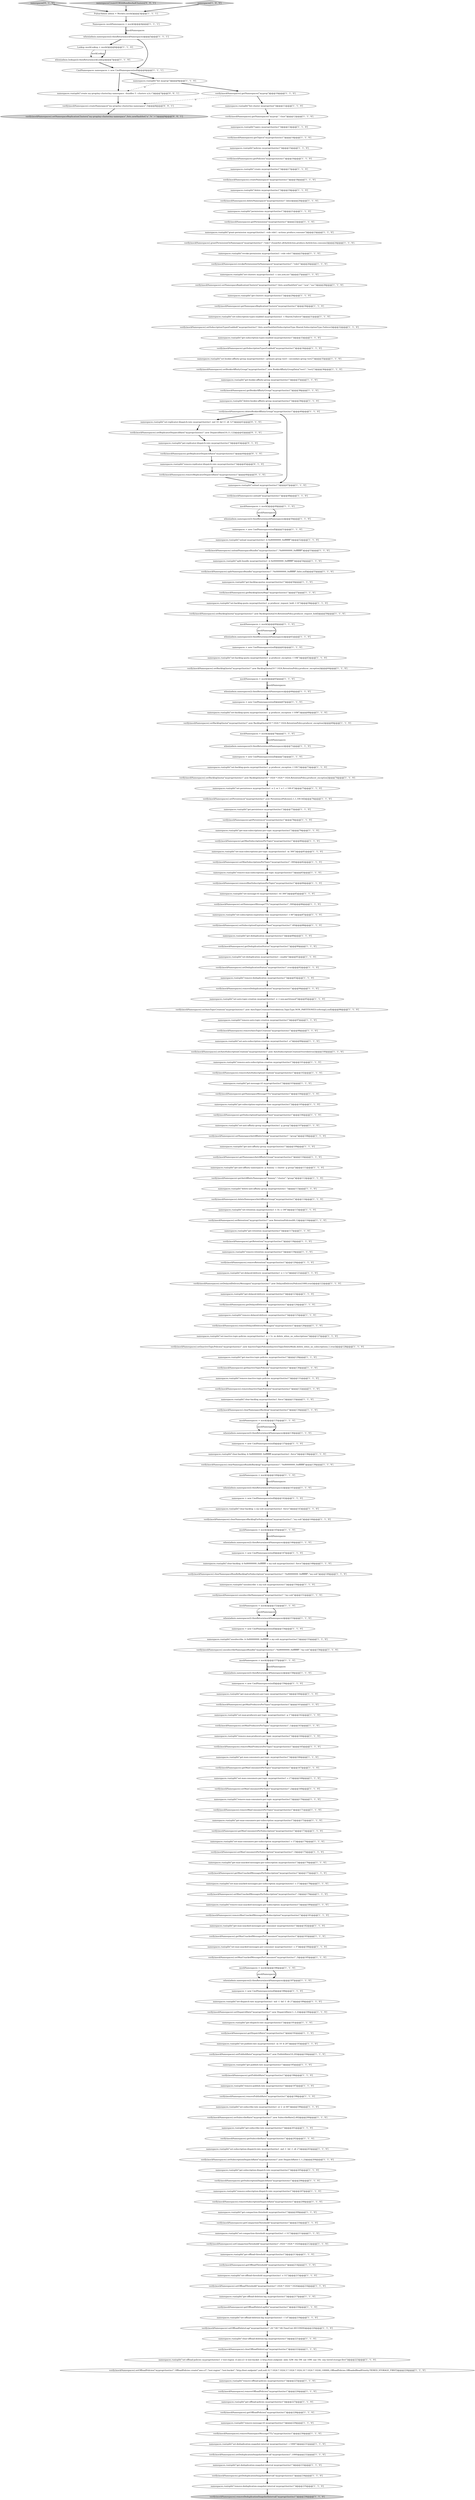 digraph {
71 [style = filled, label = "namespaces.run(split(\"remove-auto-subscription-creation myprop/clust/ns1\"))@@@101@@@['1', '1', '0']", fillcolor = white, shape = ellipse image = "AAA0AAABBB1BBB"];
212 [style = filled, label = "verify(mockNamespaces).getNamespaces(\"myprop\",\"clust\")@@@12@@@['1', '1', '0']", fillcolor = white, shape = ellipse image = "AAA0AAABBB1BBB"];
208 [style = filled, label = "verify(mockNamespaces).setDispatchRate(\"myprop/clust/ns1\",new DispatchRate(-1,-1,2))@@@190@@@['1', '1', '0']", fillcolor = white, shape = ellipse image = "AAA0AAABBB1BBB"];
223 [style = filled, label = "mockNamespaces = mock()@@@70@@@['1', '1', '0']", fillcolor = white, shape = ellipse image = "AAA0AAABBB1BBB"];
167 [style = filled, label = "verify(mockNamespaces).setOffloadThreshold(\"myprop/clust/ns1\",1024 * 1024 * 1024)@@@216@@@['1', '1', '0']", fillcolor = white, shape = ellipse image = "AAA0AAABBB1BBB"];
68 [style = filled, label = "namespaces.run(split(\"set-message-ttl myprop/clust/ns1 -ttl 300\"))@@@85@@@['1', '1', '0']", fillcolor = white, shape = ellipse image = "AAA0AAABBB1BBB"];
87 [style = filled, label = "namespaces.run(split(\"remove-inactive-topic-policies myprop/clust/ns1\"))@@@131@@@['1', '1', '0']", fillcolor = white, shape = ellipse image = "AAA0AAABBB1BBB"];
207 [style = filled, label = "verify(mockNamespaces).setSubscriptionTypesEnabled(\"myprop/clust/ns1\",Sets.newHashSet(SubscriptionType.Shared,SubscriptionType.Failover))@@@32@@@['1', '1', '0']", fillcolor = white, shape = ellipse image = "AAA0AAABBB1BBB"];
158 [style = filled, label = "verify(mockNamespaces).getDelayedDelivery(\"myprop/clust/ns1\")@@@124@@@['1', '1', '0']", fillcolor = white, shape = ellipse image = "AAA0AAABBB1BBB"];
47 [style = filled, label = "verify(mockNamespaces).getCompactionThreshold(\"myprop/clust/ns1\")@@@210@@@['1', '1', '0']", fillcolor = white, shape = ellipse image = "AAA0AAABBB1BBB"];
142 [style = filled, label = "when(admin.lookups()).thenReturn(mockLookup)@@@7@@@['1', '1', '0']", fillcolor = white, shape = ellipse image = "AAA0AAABBB1BBB"];
156 [style = filled, label = "verify(mockNamespaces).getPublishRate(\"myprop/clust/ns1\")@@@196@@@['1', '1', '0']", fillcolor = white, shape = ellipse image = "AAA0AAABBB1BBB"];
209 [style = filled, label = "mockNamespaces = mock()@@@152@@@['1', '1', '0']", fillcolor = white, shape = ellipse image = "AAA0AAABBB1BBB"];
238 [style = filled, label = "namespaces.run(split(\"create my-prop/my-cluster/my-namespace --bundles 5 --clusters a,b,c\"))@@@7@@@['0', '0', '1']", fillcolor = white, shape = ellipse image = "AAA0AAABBB3BBB"];
61 [style = filled, label = "namespaces.run(split(\"clear-backlog myprop/clust/ns1 -force\"))@@@133@@@['1', '1', '0']", fillcolor = white, shape = ellipse image = "AAA0AAABBB1BBB"];
70 [style = filled, label = "verify(mockNamespaces).removeAutoTopicCreation(\"myprop/clust/ns1\")@@@98@@@['1', '1', '0']", fillcolor = white, shape = ellipse image = "AAA0AAABBB1BBB"];
21 [style = filled, label = "verify(mockNamespaces).revokePermissionsOnNamespace(\"myprop/clust/ns1\",\"role1\")@@@26@@@['1', '1', '0']", fillcolor = white, shape = ellipse image = "AAA0AAABBB1BBB"];
83 [style = filled, label = "verify(mockNamespaces).getMaxConsumersPerSubscription(\"myprop/clust/ns1\")@@@173@@@['1', '1', '0']", fillcolor = white, shape = ellipse image = "AAA0AAABBB1BBB"];
192 [style = filled, label = "verify(mockNamespaces).getDeduplicationStatus(\"myprop/clust/ns1\")@@@90@@@['1', '1', '0']", fillcolor = white, shape = ellipse image = "AAA0AAABBB1BBB"];
36 [style = filled, label = "namespaces.run(split(\"remove-publish-rate myprop/clust/ns1\"))@@@197@@@['1', '1', '0']", fillcolor = white, shape = ellipse image = "AAA0AAABBB1BBB"];
19 [style = filled, label = "namespaces.run(split(\"set-subscription-dispatch-rate myprop/clust/ns1 -md -1 -bd -1 -dt 2\"))@@@203@@@['1', '1', '0']", fillcolor = white, shape = ellipse image = "AAA0AAABBB1BBB"];
58 [style = filled, label = "namespaces.run(split(\"set-clusters myprop/clust/ns1 -c use,usw,usc\"))@@@27@@@['1', '1', '0']", fillcolor = white, shape = ellipse image = "AAA0AAABBB1BBB"];
73 [style = filled, label = "verify(mockNamespaces).getOffloadThreshold(\"myprop/clust/ns1\")@@@214@@@['1', '1', '0']", fillcolor = white, shape = ellipse image = "AAA0AAABBB1BBB"];
190 [style = filled, label = "when(admin.namespaces()).thenReturn(mockNamespaces)@@@153@@@['1', '1', '0']", fillcolor = white, shape = ellipse image = "AAA0AAABBB1BBB"];
79 [style = filled, label = "verify(mockNamespaces).unsubscribeNamespaceBundle(\"myprop/clust/ns1\",\"0x80000000_0xffffffff\",\"my-sub\")@@@156@@@['1', '1', '0']", fillcolor = white, shape = ellipse image = "AAA0AAABBB1BBB"];
194 [style = filled, label = "namespaces.run(split(\"delete-anti-affinity-group myprop/clust/ns1 \"))@@@113@@@['1', '1', '0']", fillcolor = white, shape = ellipse image = "AAA0AAABBB1BBB"];
27 [style = filled, label = "verify(mockNamespaces).getSubscriptionDispatchRate(\"myprop/clust/ns1\")@@@206@@@['1', '1', '0']", fillcolor = white, shape = ellipse image = "AAA0AAABBB1BBB"];
166 [style = filled, label = "mockNamespaces = mock()@@@135@@@['1', '1', '0']", fillcolor = white, shape = ellipse image = "AAA0AAABBB1BBB"];
46 [style = filled, label = "verify(mockNamespaces).setBacklogQuota(\"myprop/clust/ns1\",new BacklogQuota(10 * 1024 * 1024,RetentionPolicy.producer_exception))@@@69@@@['1', '1', '0']", fillcolor = white, shape = ellipse image = "AAA0AAABBB1BBB"];
122 [style = filled, label = "namespaces.run(split(\"get-clusters myprop/clust/ns1\"))@@@29@@@['1', '1', '0']", fillcolor = white, shape = ellipse image = "AAA0AAABBB1BBB"];
26 [style = filled, label = "verify(mockNamespaces).getTopics(\"myprop/clust/ns1\")@@@14@@@['1', '1', '0']", fillcolor = white, shape = ellipse image = "AAA0AAABBB1BBB"];
206 [style = filled, label = "namespaces.run(split(\"set-max-unacked-messages-per-consumer myprop/clust/ns1 -c 3\"))@@@184@@@['1', '1', '0']", fillcolor = white, shape = ellipse image = "AAA0AAABBB1BBB"];
93 [style = filled, label = "namespaces.run(split(\"remove-subscription-dispatch-rate myprop/clust/ns1\"))@@@207@@@['1', '1', '0']", fillcolor = white, shape = ellipse image = "AAA0AAABBB1BBB"];
33 [style = filled, label = "namespaces.run(split(\"revoke-permission myprop/clust/ns1 --role role1\"))@@@25@@@['1', '1', '0']", fillcolor = white, shape = ellipse image = "AAA0AAABBB1BBB"];
25 [style = filled, label = "verify(mockNamespaces).getBookieAffinityGroup(\"myprop/clust/ns1\")@@@38@@@['1', '1', '0']", fillcolor = white, shape = ellipse image = "AAA0AAABBB1BBB"];
188 [style = filled, label = "verify(mockNamespaces).setDeduplicationStatus(\"myprop/clust/ns1\",true)@@@92@@@['1', '1', '0']", fillcolor = white, shape = ellipse image = "AAA0AAABBB1BBB"];
138 [style = filled, label = "verify(mockNamespaces).removeRetention(\"myprop/clust/ns1\")@@@120@@@['1', '1', '0']", fillcolor = white, shape = ellipse image = "AAA0AAABBB1BBB"];
236 [style = filled, label = "verify(mockNamespaces).createNamespace(\"my-prop/my-cluster/my-namespace\",5)@@@8@@@['0', '0', '1']", fillcolor = white, shape = ellipse image = "AAA0AAABBB3BBB"];
57 [style = filled, label = "namespaces.run(split(\"set-subscription-types-enabled myprop/clust/ns1 -t Shared,Failover\"))@@@31@@@['1', '1', '0']", fillcolor = white, shape = ellipse image = "AAA0AAABBB1BBB"];
69 [style = filled, label = "verify(mockNamespaces).setInactiveTopicPolicies(\"myprop/clust/ns1\",new InactiveTopicPolicies(InactiveTopicDeleteMode.delete_when_no_subscriptions,1,true))@@@128@@@['1', '1', '0']", fillcolor = white, shape = ellipse image = "AAA0AAABBB1BBB"];
211 [style = filled, label = "verify(mockNamespaces).removePublishRate(\"myprop/clust/ns1\")@@@198@@@['1', '1', '0']", fillcolor = white, shape = ellipse image = "AAA0AAABBB1BBB"];
50 [style = filled, label = "namespaces = new CmdNamespaces(null)@@@62@@@['1', '1', '0']", fillcolor = white, shape = ellipse image = "AAA0AAABBB1BBB"];
10 [style = filled, label = "namespaces.run(split(\"set-backlog-quota myprop/clust/ns1 -p producer_exception -l 10G\"))@@@73@@@['1', '1', '0']", fillcolor = white, shape = ellipse image = "AAA0AAABBB1BBB"];
39 [style = filled, label = "verify(mockNamespaces).setBookieAffinityGroup(\"myprop/clust/ns1\",new BookieAffinityGroupData(\"test1\",\"test2\"))@@@36@@@['1', '1', '0']", fillcolor = white, shape = ellipse image = "AAA0AAABBB1BBB"];
128 [style = filled, label = "verify(mockNamespaces).setDelayedDeliveryMessages(\"myprop/clust/ns1\",new DelayedDeliveryPolicies(1000,true))@@@122@@@['1', '1', '0']", fillcolor = white, shape = ellipse image = "AAA0AAABBB1BBB"];
1 [style = filled, label = "verify(mockNamespaces).removeInactiveTopicPolicies(\"myprop/clust/ns1\")@@@132@@@['1', '1', '0']", fillcolor = white, shape = ellipse image = "AAA0AAABBB1BBB"];
118 [style = filled, label = "namespaces.run(split(\"create myprop/clust/ns1\"))@@@17@@@['1', '1', '0']", fillcolor = white, shape = ellipse image = "AAA0AAABBB1BBB"];
227 [style = filled, label = "verify(mockNamespaces).setPersistence(\"myprop/clust/ns1\",new PersistencePolicies(2,1,1,100.0d))@@@76@@@['1', '1', '0']", fillcolor = white, shape = ellipse image = "AAA0AAABBB1BBB"];
0 [style = filled, label = "namespaces.run(split(\"get-inactive-topic-policies myprop/clust/ns1\"))@@@129@@@['1', '1', '0']", fillcolor = white, shape = ellipse image = "AAA0AAABBB1BBB"];
76 [style = filled, label = "namespaces.run(split(\"get-bookie-affinity-group myprop/clust/ns1\"))@@@37@@@['1', '1', '0']", fillcolor = white, shape = ellipse image = "AAA0AAABBB1BBB"];
90 [style = filled, label = "mockNamespaces = mock()@@@60@@@['1', '1', '0']", fillcolor = white, shape = ellipse image = "AAA0AAABBB1BBB"];
51 [style = filled, label = "namespaces.run(split(\"set-subscription-expiration-time myprop/clust/ns1 -t 60\"))@@@87@@@['1', '1', '0']", fillcolor = white, shape = ellipse image = "AAA0AAABBB1BBB"];
137 [style = filled, label = "namespaces.run(split(\"delete myprop/clust/ns1\"))@@@19@@@['1', '1', '0']", fillcolor = white, shape = ellipse image = "AAA0AAABBB1BBB"];
2 [style = filled, label = "namespaces.run(split(\"topics myprop/clust/ns1\"))@@@13@@@['1', '1', '0']", fillcolor = white, shape = ellipse image = "AAA0AAABBB1BBB"];
213 [style = filled, label = "namespaces.run(split(\"set-max-consumers-per-topic myprop/clust/ns1 -c 2\"))@@@168@@@['1', '1', '0']", fillcolor = white, shape = ellipse image = "AAA0AAABBB1BBB"];
67 [style = filled, label = "namespaces = new CmdNamespaces(null)@@@154@@@['1', '1', '0']", fillcolor = white, shape = ellipse image = "AAA0AAABBB1BBB"];
55 [style = filled, label = "namespaces.run(split(\"set-persistence myprop/clust/ns1 -e 2 -w 1 -a 1 -r 100.0\"))@@@75@@@['1', '1', '0']", fillcolor = white, shape = ellipse image = "AAA0AAABBB1BBB"];
233 [style = filled, label = "namespaces['0', '1', '0']", fillcolor = lightgray, shape = diamond image = "AAA0AAABBB2BBB"];
54 [style = filled, label = "verify(mockNamespaces).setNamespaceAntiAffinityGroup(\"myprop/clust/ns1\",\"group\")@@@108@@@['1', '1', '0']", fillcolor = white, shape = ellipse image = "AAA0AAABBB1BBB"];
91 [style = filled, label = "namespaces.run(split(\"unload myprop/clust/ns1 -b 0x80000000_0xffffffff\"))@@@52@@@['1', '1', '0']", fillcolor = white, shape = ellipse image = "AAA0AAABBB1BBB"];
225 [style = filled, label = "namespaces.run(split(\"set-max-unacked-messages-per-subscription myprop/clust/ns1 -c 3\"))@@@178@@@['1', '1', '0']", fillcolor = white, shape = ellipse image = "AAA0AAABBB1BBB"];
64 [style = filled, label = "namespaces.run(split(\"remove-deduplication-snapshot-interval myprop/clust/ns1\"))@@@235@@@['1', '1', '0']", fillcolor = white, shape = ellipse image = "AAA0AAABBB1BBB"];
144 [style = filled, label = "verify(mockNamespaces).getAntiAffinityNamespaces(\"dummy\",\"cluster\",\"group\")@@@112@@@['1', '1', '0']", fillcolor = white, shape = ellipse image = "AAA0AAABBB1BBB"];
44 [style = filled, label = "verify(mockNamespaces).deleteBookieAffinityGroup(\"myprop/clust/ns1\")@@@40@@@['1', '1', '0']", fillcolor = white, shape = ellipse image = "AAA0AAABBB1BBB"];
163 [style = filled, label = "verify(mockNamespaces).removeMaxUnackedMessagesPerSubscription(\"myprop/clust/ns1\")@@@181@@@['1', '1', '0']", fillcolor = white, shape = ellipse image = "AAA0AAABBB1BBB"];
185 [style = filled, label = "namespaces.run(split(\"clear-backlog -b 0x80000000_0xffffffff myprop/clust/ns1 -force\"))@@@138@@@['1', '1', '0']", fillcolor = white, shape = ellipse image = "AAA0AAABBB1BBB"];
75 [style = filled, label = "namespaces = new CmdNamespaces(null)@@@67@@@['1', '1', '0']", fillcolor = white, shape = ellipse image = "AAA0AAABBB1BBB"];
40 [style = filled, label = "namespaces.run(split(\"get-retention myprop/clust/ns1\"))@@@117@@@['1', '1', '0']", fillcolor = white, shape = ellipse image = "AAA0AAABBB1BBB"];
65 [style = filled, label = "when(admin.namespaces()).thenReturn(mockNamespaces)@@@136@@@['1', '1', '0']", fillcolor = white, shape = ellipse image = "AAA0AAABBB1BBB"];
239 [style = filled, label = "verify(mockNamespaces).setNamespaceReplicationClusters(\"my-prop/my-cluster/my-namespace\",Sets.newHashSet(\"a\",\"b\",\"c\"))@@@9@@@['0', '0', '1']", fillcolor = lightgray, shape = ellipse image = "AAA0AAABBB3BBB"];
140 [style = filled, label = "verify(mockNamespaces).setSubscriptionDispatchRate(\"myprop/clust/ns1\",new DispatchRate(-1,-1,2))@@@204@@@['1', '1', '0']", fillcolor = white, shape = ellipse image = "AAA0AAABBB1BBB"];
98 [style = filled, label = "mockNamespaces = mock()@@@157@@@['1', '1', '0']", fillcolor = white, shape = ellipse image = "AAA0AAABBB1BBB"];
63 [style = filled, label = "verify(mockNamespaces).setBacklogQuota(\"myprop/clust/ns1\",new BacklogQuota(10 * 1024,RetentionPolicy.producer_exception))@@@64@@@['1', '1', '0']", fillcolor = white, shape = ellipse image = "AAA0AAABBB1BBB"];
217 [style = filled, label = "namespaces = new CmdNamespaces(null)@@@159@@@['1', '1', '0']", fillcolor = white, shape = ellipse image = "AAA0AAABBB1BBB"];
231 [style = filled, label = "namespaces.run(split(\"remove-replicator-dispatch-rate myprop/clust/ns1\"))@@@45@@@['0', '1', '0']", fillcolor = white, shape = ellipse image = "AAA1AAABBB2BBB"];
149 [style = filled, label = "verify(mockNamespaces).setSubscribeRate(\"myprop/clust/ns1\",new SubscribeRate(2,60))@@@200@@@['1', '1', '0']", fillcolor = white, shape = ellipse image = "AAA0AAABBB1BBB"];
78 [style = filled, label = "verify(mockNamespaces).getOffloadDeleteLagMs(\"myprop/clust/ns1\")@@@218@@@['1', '1', '0']", fillcolor = white, shape = ellipse image = "AAA0AAABBB1BBB"];
106 [style = filled, label = "namespaces.run(split(\"set-deduplication-snapshot-interval myprop/clust/ns1 -i 1000\"))@@@231@@@['1', '1', '0']", fillcolor = white, shape = ellipse image = "AAA0AAABBB1BBB"];
143 [style = filled, label = "verify(mockNamespaces).getPermissions(\"myprop/clust/ns1\")@@@22@@@['1', '1', '0']", fillcolor = white, shape = ellipse image = "AAA0AAABBB1BBB"];
148 [style = filled, label = "verify(mockNamespaces).removeMaxProducersPerTopic(\"myprop/clust/ns1\")@@@165@@@['1', '1', '0']", fillcolor = white, shape = ellipse image = "AAA0AAABBB1BBB"];
9 [style = filled, label = "verify(mockNamespaces).clearNamespaceBundleBacklogForSubscription(\"myprop/clust/ns1\",\"0x80000000_0xffffffff\",\"my-sub\")@@@149@@@['1', '1', '0']", fillcolor = white, shape = ellipse image = "AAA0AAABBB1BBB"];
31 [style = filled, label = "namespaces.run(split(\"set-max-consumers-per-subscription myprop/clust/ns1 -c 3\"))@@@174@@@['1', '1', '0']", fillcolor = white, shape = ellipse image = "AAA0AAABBB1BBB"];
237 [style = filled, label = "namespacesCreateV1WithBundlesAndClusters['0', '0', '1']", fillcolor = lightgray, shape = diamond image = "AAA0AAABBB3BBB"];
14 [style = filled, label = "verify(mockNamespaces).getNamespaces(\"myprop\")@@@10@@@['1', '1', '0']", fillcolor = white, shape = ellipse image = "AAA0AAABBB1BBB"];
34 [style = filled, label = "verify(mockNamespaces).setBacklogQuota(\"myprop/clust/ns1\",new BacklogQuota(10l * 1024 * 1024 * 1024,RetentionPolicy.producer_exception))@@@74@@@['1', '1', '0']", fillcolor = white, shape = ellipse image = "AAA0AAABBB1BBB"];
173 [style = filled, label = "verify(mockNamespaces).deleteNamespace(\"myprop/clust/ns1\",false)@@@20@@@['1', '1', '0']", fillcolor = white, shape = ellipse image = "AAA0AAABBB1BBB"];
229 [style = filled, label = "namespaces.run(split(\"set-replicator-dispatch-rate myprop/clust/ns1 -md 10 -bd 11 -dt 12\"))@@@41@@@['0', '1', '0']", fillcolor = white, shape = ellipse image = "AAA1AAABBB2BBB"];
84 [style = filled, label = "namespaces = new CmdNamespaces(null)@@@147@@@['1', '1', '0']", fillcolor = white, shape = ellipse image = "AAA0AAABBB1BBB"];
127 [style = filled, label = "mockNamespaces = mock()@@@65@@@['1', '1', '0']", fillcolor = white, shape = ellipse image = "AAA0AAABBB1BBB"];
151 [style = filled, label = "namespaces = new CmdNamespaces(null)@@@142@@@['1', '1', '0']", fillcolor = white, shape = ellipse image = "AAA0AAABBB1BBB"];
130 [style = filled, label = "verify(mockNamespaces).setDeduplicationSnapshotInterval(\"myprop/clust/ns1\",1000)@@@232@@@['1', '1', '0']", fillcolor = white, shape = ellipse image = "AAA0AAABBB1BBB"];
132 [style = filled, label = "verify(mockNamespaces).removeMaxSubscriptionsPerTopic(\"myprop/clust/ns1\")@@@84@@@['1', '1', '0']", fillcolor = white, shape = ellipse image = "AAA0AAABBB1BBB"];
101 [style = filled, label = "Namespaces mockNamespaces = mock()@@@4@@@['1', '1', '1']", fillcolor = white, shape = ellipse image = "AAA0AAABBB1BBB"];
103 [style = filled, label = "namespaces.run(split(\"get-subscription-dispatch-rate myprop/clust/ns1\"))@@@205@@@['1', '1', '0']", fillcolor = white, shape = ellipse image = "AAA0AAABBB1BBB"];
152 [style = filled, label = "namespaces.run(split(\"remove-message-ttl myprop/clust/ns1\"))@@@229@@@['1', '1', '0']", fillcolor = white, shape = ellipse image = "AAA0AAABBB1BBB"];
116 [style = filled, label = "namespaces.run(split(\"set-retention myprop/clust/ns1 -t 1h -s 1M\"))@@@115@@@['1', '1', '0']", fillcolor = white, shape = ellipse image = "AAA0AAABBB1BBB"];
145 [style = filled, label = "namespaces.run(split(\"set-bookie-affinity-group myprop/clust/ns1 --primary-group test1 --secondary-group test2\"))@@@35@@@['1', '1', '0']", fillcolor = white, shape = ellipse image = "AAA0AAABBB1BBB"];
141 [style = filled, label = "verify(mockNamespaces).setMaxUnackedMessagesPerConsumer(\"myprop/clust/ns1\",3)@@@185@@@['1', '1', '0']", fillcolor = white, shape = ellipse image = "AAA0AAABBB1BBB"];
203 [style = filled, label = "when(admin.namespaces()).thenReturn(mockNamespaces)@@@66@@@['1', '1', '0']", fillcolor = white, shape = ellipse image = "AAA0AAABBB1BBB"];
3 [style = filled, label = "namespaces.run(split(\"get-anti-affinity-group myprop/clust/ns1\"))@@@109@@@['1', '1', '0']", fillcolor = white, shape = ellipse image = "AAA0AAABBB1BBB"];
53 [style = filled, label = "namespaces.run(split(\"get-max-consumers-per-topic myprop/clust/ns1\"))@@@166@@@['1', '1', '0']", fillcolor = white, shape = ellipse image = "AAA0AAABBB1BBB"];
96 [style = filled, label = "verify(mockNamespaces).setOffloadDeleteLag(\"myprop/clust/ns1\",24 * 60 * 60,TimeUnit.SECONDS)@@@220@@@['1', '1', '0']", fillcolor = white, shape = ellipse image = "AAA0AAABBB1BBB"];
234 [style = filled, label = "verify(mockNamespaces).setReplicatorDispatchRate(\"myprop/clust/ns1\",new DispatchRate(10,11,12))@@@42@@@['0', '1', '0']", fillcolor = white, shape = ellipse image = "AAA1AAABBB2BBB"];
38 [style = filled, label = "verify(mockNamespaces).getMaxUnackedMessagesPerConsumer(\"myprop/clust/ns1\")@@@183@@@['1', '1', '0']", fillcolor = white, shape = ellipse image = "AAA0AAABBB1BBB"];
24 [style = filled, label = "namespaces.run(split(\"get-compaction-threshold myprop/clust/ns1\"))@@@209@@@['1', '1', '0']", fillcolor = white, shape = ellipse image = "AAA0AAABBB1BBB"];
11 [style = filled, label = "verify(mockNamespaces).setMaxConsumersPerSubscription(\"myprop/clust/ns1\",3)@@@175@@@['1', '1', '0']", fillcolor = white, shape = ellipse image = "AAA0AAABBB1BBB"];
232 [style = filled, label = "namespaces.run(split(\"get-replicator-dispatch-rate myprop/clust/ns1\"))@@@43@@@['0', '1', '0']", fillcolor = white, shape = ellipse image = "AAA1AAABBB2BBB"];
177 [style = filled, label = "verify(mockNamespaces).getNamespaceReplicationClusters(\"myprop/clust/ns1\")@@@30@@@['1', '1', '0']", fillcolor = white, shape = ellipse image = "AAA0AAABBB1BBB"];
89 [style = filled, label = "namespaces = new CmdNamespaces(null)@@@51@@@['1', '1', '0']", fillcolor = white, shape = ellipse image = "AAA0AAABBB1BBB"];
147 [style = filled, label = "verify(mockNamespaces).getBacklogQuotaMap(\"myprop/clust/ns1\")@@@57@@@['1', '1', '0']", fillcolor = white, shape = ellipse image = "AAA0AAABBB1BBB"];
100 [style = filled, label = "mockNamespaces = mock()@@@186@@@['1', '1', '0']", fillcolor = white, shape = ellipse image = "AAA0AAABBB1BBB"];
32 [style = filled, label = "namespaces.run(split(\"set-auto-subscription-creation myprop/clust/ns1 -e\"))@@@99@@@['1', '1', '0']", fillcolor = white, shape = ellipse image = "AAA0AAABBB1BBB"];
171 [style = filled, label = "PulsarAdmin admin = Mockito.mock()@@@3@@@['1', '1', '1']", fillcolor = white, shape = ellipse image = "AAA0AAABBB1BBB"];
95 [style = filled, label = "namespaces.run(split(\"grant-permission myprop/clust/ns1 --role role1 --actions produce,consume\"))@@@23@@@['1', '1', '0']", fillcolor = white, shape = ellipse image = "AAA0AAABBB1BBB"];
180 [style = filled, label = "verify(mockNamespaces).getRetention(\"myprop/clust/ns1\")@@@118@@@['1', '1', '0']", fillcolor = white, shape = ellipse image = "AAA0AAABBB1BBB"];
37 [style = filled, label = "namespaces.run(split(\"get-offload-threshold myprop/clust/ns1\"))@@@213@@@['1', '1', '0']", fillcolor = white, shape = ellipse image = "AAA0AAABBB1BBB"];
5 [style = filled, label = "verify(mockNamespaces).setNamespaceReplicationClusters(\"myprop/clust/ns1\",Sets.newHashSet(\"use\",\"usw\",\"usc\"))@@@28@@@['1', '1', '0']", fillcolor = white, shape = ellipse image = "AAA0AAABBB1BBB"];
86 [style = filled, label = "verify(mockNamespaces).getSubscriptionTypesEnabled(\"myprop/clust/ns1\")@@@34@@@['1', '1', '0']", fillcolor = white, shape = ellipse image = "AAA0AAABBB1BBB"];
43 [style = filled, label = "verify(mockNamespaces).setRetention(\"myprop/clust/ns1\",new RetentionPolicies(60,1))@@@116@@@['1', '1', '0']", fillcolor = white, shape = ellipse image = "AAA0AAABBB1BBB"];
214 [style = filled, label = "namespaces.run(split(\"set-offload-deletion-lag myprop/clust/ns1 -l 1d\"))@@@219@@@['1', '1', '0']", fillcolor = white, shape = ellipse image = "AAA0AAABBB1BBB"];
133 [style = filled, label = "namespaces.run(split(\"policies myprop/clust/ns1\"))@@@15@@@['1', '1', '0']", fillcolor = white, shape = ellipse image = "AAA0AAABBB1BBB"];
146 [style = filled, label = "verify(mockNamespaces).getPersistence(\"myprop/clust/ns1\")@@@78@@@['1', '1', '0']", fillcolor = white, shape = ellipse image = "AAA0AAABBB1BBB"];
184 [style = filled, label = "namespaces.run(split(\"get-publish-rate myprop/clust/ns1\"))@@@195@@@['1', '1', '0']", fillcolor = white, shape = ellipse image = "AAA0AAABBB1BBB"];
183 [style = filled, label = "verify(mockNamespaces).deleteNamespaceAntiAffinityGroup(\"myprop/clust/ns1\")@@@114@@@['1', '1', '0']", fillcolor = white, shape = ellipse image = "AAA0AAABBB1BBB"];
160 [style = filled, label = "verify(mockNamespaces).getNamespaceAntiAffinityGroup(\"myprop/clust/ns1\")@@@110@@@['1', '1', '0']", fillcolor = white, shape = ellipse image = "AAA0AAABBB1BBB"];
22 [style = filled, label = "verify(mockNamespaces).removeNamespaceMessageTTL(\"myprop/clust/ns1\")@@@230@@@['1', '1', '0']", fillcolor = white, shape = ellipse image = "AAA0AAABBB1BBB"];
124 [style = filled, label = "namespaces.run(split(\"get-anti-affinity-namespaces -p dummy -c cluster -g group\"))@@@111@@@['1', '1', '0']", fillcolor = white, shape = ellipse image = "AAA0AAABBB1BBB"];
174 [style = filled, label = "verify(mockNamespaces).unsubscribeNamespace(\"myprop/clust/ns1\",\"my-sub\")@@@151@@@['1', '1', '0']", fillcolor = white, shape = ellipse image = "AAA0AAABBB1BBB"];
18 [style = filled, label = "verify(mockNamespaces).setMaxUnackedMessagesPerSubscription(\"myprop/clust/ns1\",3)@@@179@@@['1', '1', '0']", fillcolor = white, shape = ellipse image = "AAA0AAABBB1BBB"];
175 [style = filled, label = "namespaces.run(split(\"remove-delayed-delivery myprop/clust/ns1\"))@@@125@@@['1', '1', '0']", fillcolor = white, shape = ellipse image = "AAA0AAABBB1BBB"];
221 [style = filled, label = "namespaces.run(split(\"get-subscription-types-enabled myprop/clust/ns1\"))@@@33@@@['1', '1', '0']", fillcolor = white, shape = ellipse image = "AAA0AAABBB1BBB"];
159 [style = filled, label = "verify(mockNamespaces).getMaxConsumersPerTopic(\"myprop/clust/ns1\")@@@167@@@['1', '1', '0']", fillcolor = white, shape = ellipse image = "AAA0AAABBB1BBB"];
113 [style = filled, label = "namespaces.run(split(\"get-subscription-expiration-time myprop/clust/ns1\"))@@@105@@@['1', '1', '0']", fillcolor = white, shape = ellipse image = "AAA0AAABBB1BBB"];
77 [style = filled, label = "namespaces.run(split(\"get-deduplication-snapshot-interval myprop/clust/ns1\"))@@@233@@@['1', '1', '0']", fillcolor = white, shape = ellipse image = "AAA0AAABBB1BBB"];
108 [style = filled, label = "namespaces.run(split(\"remove-auto-topic-creation myprop/clust/ns1\"))@@@97@@@['1', '1', '0']", fillcolor = white, shape = ellipse image = "AAA0AAABBB1BBB"];
210 [style = filled, label = "when(admin.namespaces()).thenReturn(mockNamespaces)@@@187@@@['1', '1', '0']", fillcolor = white, shape = ellipse image = "AAA0AAABBB1BBB"];
42 [style = filled, label = "verify(mockNamespaces).getSubscriptionExpirationTime(\"myprop/clust/ns1\")@@@106@@@['1', '1', '0']", fillcolor = white, shape = ellipse image = "AAA0AAABBB1BBB"];
7 [style = filled, label = "verify(mockNamespaces).setAutoSubscriptionCreation(\"myprop/clust/ns1\",new AutoSubscriptionCreationOverride(true))@@@100@@@['1', '1', '0']", fillcolor = white, shape = ellipse image = "AAA0AAABBB1BBB"];
30 [style = filled, label = "namespaces.run(split(\"get-max-subscriptions-per-topic myprop/clust/ns1\"))@@@79@@@['1', '1', '0']", fillcolor = white, shape = ellipse image = "AAA0AAABBB1BBB"];
8 [style = filled, label = "verify(mockNamespaces).clearOffloadDeleteLag(\"myprop/clust/ns1\")@@@222@@@['1', '1', '0']", fillcolor = white, shape = ellipse image = "AAA0AAABBB1BBB"];
186 [style = filled, label = "when(admin.namespaces()).thenReturn(mockNamespaces)@@@71@@@['1', '1', '0']", fillcolor = white, shape = ellipse image = "AAA0AAABBB1BBB"];
107 [style = filled, label = "mockNamespaces = mock()@@@49@@@['1', '1', '0']", fillcolor = white, shape = ellipse image = "AAA0AAABBB1BBB"];
119 [style = filled, label = "namespaces.run(split(\"set-backlog-quota myprop/clust/ns1 -p producer_exception -l 10M\"))@@@68@@@['1', '1', '0']", fillcolor = white, shape = ellipse image = "AAA0AAABBB1BBB"];
117 [style = filled, label = "verify(mockNamespaces).removeDeduplicationStatus(\"myprop/clust/ns1\")@@@94@@@['1', '1', '0']", fillcolor = white, shape = ellipse image = "AAA0AAABBB1BBB"];
23 [style = filled, label = "namespaces['1', '0', '0']", fillcolor = lightgray, shape = diamond image = "AAA0AAABBB1BBB"];
135 [style = filled, label = "namespaces.run(split(\"remove-max-producers-per-topic myprop/clust/ns1\"))@@@164@@@['1', '1', '0']", fillcolor = white, shape = ellipse image = "AAA0AAABBB1BBB"];
201 [style = filled, label = "verify(mockNamespaces).clearNamespaceBacklog(\"myprop/clust/ns1\")@@@134@@@['1', '1', '0']", fillcolor = white, shape = ellipse image = "AAA0AAABBB1BBB"];
92 [style = filled, label = "namespaces.run(split(\"get-deduplication myprop/clust/ns1\"))@@@89@@@['1', '1', '0']", fillcolor = white, shape = ellipse image = "AAA0AAABBB1BBB"];
102 [style = filled, label = "verify(mockNamespaces).setCompactionThreshold(\"myprop/clust/ns1\",1024 * 1024 * 1024)@@@212@@@['1', '1', '0']", fillcolor = white, shape = ellipse image = "AAA0AAABBB1BBB"];
155 [style = filled, label = "namespaces.run(split(\"set-dispatch-rate myprop/clust/ns1 -md -1 -bd -1 -dt 2\"))@@@189@@@['1', '1', '0']", fillcolor = white, shape = ellipse image = "AAA0AAABBB1BBB"];
97 [style = filled, label = "namespaces.run(split(\"unsubscribe -s my-sub myprop/clust/ns1\"))@@@150@@@['1', '1', '0']", fillcolor = white, shape = ellipse image = "AAA0AAABBB1BBB"];
72 [style = filled, label = "namespaces = new CmdNamespaces(null)@@@137@@@['1', '1', '0']", fillcolor = white, shape = ellipse image = "AAA0AAABBB1BBB"];
179 [style = filled, label = "verify(mockNamespaces).splitNamespaceBundle(\"myprop/clust/ns1\",\"0x00000000_0xffffffff\",false,null)@@@55@@@['1', '1', '0']", fillcolor = white, shape = ellipse image = "AAA0AAABBB1BBB"];
189 [style = filled, label = "namespaces.run(split(\"set-auto-topic-creation myprop/clust/ns1 -e -t non-partitioned\"))@@@95@@@['1', '1', '0']", fillcolor = white, shape = ellipse image = "AAA0AAABBB1BBB"];
193 [style = filled, label = "namespaces.run(split(\"set-inactive-topic-policies myprop/clust/ns1 -e -t 1s -m delete_when_no_subscriptions\"))@@@127@@@['1', '1', '0']", fillcolor = white, shape = ellipse image = "AAA0AAABBB1BBB"];
196 [style = filled, label = "namespaces.run(split(\"remove-max-subscriptions-per-topic myprop/clust/ns1\"))@@@83@@@['1', '1', '0']", fillcolor = white, shape = ellipse image = "AAA0AAABBB1BBB"];
154 [style = filled, label = "namespaces.run(split(\"get-dispatch-rate myprop/clust/ns1\"))@@@191@@@['1', '1', '0']", fillcolor = white, shape = ellipse image = "AAA0AAABBB1BBB"];
199 [style = filled, label = "verify(mockNamespaces).clearNamespaceBacklogForSubscription(\"myprop/clust/ns1\",\"my-sub\")@@@144@@@['1', '1', '0']", fillcolor = white, shape = ellipse image = "AAA0AAABBB1BBB"];
153 [style = filled, label = "when(admin.namespaces()).thenReturn(mockNamespaces)@@@61@@@['1', '1', '0']", fillcolor = white, shape = ellipse image = "AAA0AAABBB1BBB"];
172 [style = filled, label = "namespaces.run(split(\"split-bundle myprop/clust/ns1 -b 0x00000000_0xffffffff\"))@@@54@@@['1', '1', '0']", fillcolor = white, shape = ellipse image = "AAA0AAABBB1BBB"];
85 [style = filled, label = "namespaces.run(split(\"set-offload-policies myprop/clust/ns1 -r test-region -d aws-s3 -b test-bucket -e http://test.endpoint -mbs 32M -rbs 5M -oat 10M -oae 10s -orp tiered-storage-first\"))@@@223@@@['1', '1', '0']", fillcolor = white, shape = ellipse image = "AAA0AAABBB1BBB"];
136 [style = filled, label = "namespaces.run(split(\"clear-offload-deletion-lag myprop/clust/ns1\"))@@@221@@@['1', '1', '0']", fillcolor = white, shape = ellipse image = "AAA0AAABBB1BBB"];
216 [style = filled, label = "verify(mockNamespaces).setMaxConsumersPerTopic(\"myprop/clust/ns1\",2)@@@169@@@['1', '1', '0']", fillcolor = white, shape = ellipse image = "AAA0AAABBB1BBB"];
111 [style = filled, label = "verify(mockNamespaces).getMaxProducersPerTopic(\"myprop/clust/ns1\")@@@161@@@['1', '1', '0']", fillcolor = white, shape = ellipse image = "AAA0AAABBB1BBB"];
178 [style = filled, label = "verify(mockNamespaces).getDeduplicationSnapshotInterval(\"myprop/clust/ns1\")@@@234@@@['1', '1', '0']", fillcolor = white, shape = ellipse image = "AAA0AAABBB1BBB"];
219 [style = filled, label = "namespaces.run(split(\"set-compaction-threshold myprop/clust/ns1 -t 1G\"))@@@211@@@['1', '1', '0']", fillcolor = white, shape = ellipse image = "AAA0AAABBB1BBB"];
82 [style = filled, label = "namespaces.run(split(\"set-offload-threshold myprop/clust/ns1 -s 1G\"))@@@215@@@['1', '1', '0']", fillcolor = white, shape = ellipse image = "AAA0AAABBB1BBB"];
13 [style = filled, label = "verify(mockNamespaces).getSubscribeRate(\"myprop/clust/ns1\")@@@202@@@['1', '1', '0']", fillcolor = white, shape = ellipse image = "AAA0AAABBB1BBB"];
60 [style = filled, label = "namespaces.run(split(\"set-max-producers-per-topic myprop/clust/ns1 -p 1\"))@@@162@@@['1', '1', '0']", fillcolor = white, shape = ellipse image = "AAA0AAABBB1BBB"];
80 [style = filled, label = "namespaces.run(split(\"remove-deduplication myprop/clust/ns1\"))@@@93@@@['1', '1', '0']", fillcolor = white, shape = ellipse image = "AAA0AAABBB1BBB"];
204 [style = filled, label = "when(admin.namespaces()).thenReturn(mockNamespaces)@@@146@@@['1', '1', '0']", fillcolor = white, shape = ellipse image = "AAA0AAABBB1BBB"];
222 [style = filled, label = "namespaces.run(split(\"get-delayed-delivery myprop/clust/ns1\"))@@@123@@@['1', '1', '0']", fillcolor = white, shape = ellipse image = "AAA0AAABBB1BBB"];
99 [style = filled, label = "mockNamespaces = mock()@@@140@@@['1', '1', '0']", fillcolor = white, shape = ellipse image = "AAA0AAABBB1BBB"];
62 [style = filled, label = "namespaces.run(split(\"get-offload-deletion-lag myprop/clust/ns1\"))@@@217@@@['1', '1', '0']", fillcolor = white, shape = ellipse image = "AAA0AAABBB1BBB"];
59 [style = filled, label = "when(admin.namespaces()).thenReturn(mockNamespaces)@@@141@@@['1', '1', '0']", fillcolor = white, shape = ellipse image = "AAA0AAABBB1BBB"];
115 [style = filled, label = "namespaces.run(split(\"unsubscribe -b 0x80000000_0xffffffff -s my-sub myprop/clust/ns1\"))@@@155@@@['1', '1', '0']", fillcolor = white, shape = ellipse image = "AAA0AAABBB1BBB"];
112 [style = filled, label = "namespaces.run(split(\"clear-backlog -b 0x80000000_0xffffffff -s my-sub myprop/clust/ns1 -force\"))@@@148@@@['1', '1', '0']", fillcolor = white, shape = ellipse image = "AAA0AAABBB1BBB"];
125 [style = filled, label = "mockNamespaces = mock()@@@145@@@['1', '1', '0']", fillcolor = white, shape = ellipse image = "AAA0AAABBB1BBB"];
81 [style = filled, label = "verify(mockNamespaces).grantPermissionOnNamespace(\"myprop/clust/ns1\",\"role1\",EnumSet.of(AuthAction.produce,AuthAction.consume))@@@24@@@['1', '1', '0']", fillcolor = white, shape = ellipse image = "AAA0AAABBB1BBB"];
202 [style = filled, label = "verify(mockNamespaces).removeDelayedDeliveryMessages(\"myprop/clust/ns1\")@@@126@@@['1', '1', '0']", fillcolor = white, shape = ellipse image = "AAA0AAABBB1BBB"];
182 [style = filled, label = "namespaces.run(split(\"permissions myprop/clust/ns1\"))@@@21@@@['1', '1', '0']", fillcolor = white, shape = ellipse image = "AAA0AAABBB1BBB"];
6 [style = filled, label = "verify(mockNamespaces).setMaxProducersPerTopic(\"myprop/clust/ns1\",1)@@@163@@@['1', '1', '0']", fillcolor = white, shape = ellipse image = "AAA0AAABBB1BBB"];
45 [style = filled, label = "namespaces.run(split(\"list myprop\"))@@@9@@@['1', '1', '0']", fillcolor = white, shape = ellipse image = "AAA0AAABBB1BBB"];
4 [style = filled, label = "namespaces = new CmdNamespaces(null)@@@188@@@['1', '1', '0']", fillcolor = white, shape = ellipse image = "AAA0AAABBB1BBB"];
187 [style = filled, label = "namespaces.run(split(\"get-max-consumers-per-subscription myprop/clust/ns1\"))@@@172@@@['1', '1', '0']", fillcolor = white, shape = ellipse image = "AAA0AAABBB1BBB"];
52 [style = filled, label = "verify(mockNamespaces).getMaxUnackedMessagesPerSubscription(\"myprop/clust/ns1\")@@@177@@@['1', '1', '0']", fillcolor = white, shape = ellipse image = "AAA0AAABBB1BBB"];
150 [style = filled, label = "namespaces.run(split(\"clear-backlog -s my-sub myprop/clust/ns1 -force\"))@@@143@@@['1', '1', '0']", fillcolor = white, shape = ellipse image = "AAA0AAABBB1BBB"];
198 [style = filled, label = "namespaces.run(split(\"set-max-subscriptions-per-topic myprop/clust/ns1 -m 300\"))@@@81@@@['1', '1', '0']", fillcolor = white, shape = ellipse image = "AAA0AAABBB1BBB"];
228 [style = filled, label = "namespaces.run(split(\"delete-bookie-affinity-group myprop/clust/ns1\"))@@@39@@@['1', '1', '0']", fillcolor = white, shape = ellipse image = "AAA0AAABBB1BBB"];
226 [style = filled, label = "namespaces.run(split(\"set-backlog-quota myprop/clust/ns1 -p producer_request_hold -l 10\"))@@@58@@@['1', '1', '0']", fillcolor = white, shape = ellipse image = "AAA0AAABBB1BBB"];
114 [style = filled, label = "verify(mockNamespaces).setMaxSubscriptionsPerTopic(\"myprop/clust/ns1\",300)@@@82@@@['1', '1', '0']", fillcolor = white, shape = ellipse image = "AAA0AAABBB1BBB"];
235 [style = filled, label = "verify(mockNamespaces).getReplicatorDispatchRate(\"myprop/clust/ns1\")@@@44@@@['0', '1', '0']", fillcolor = white, shape = ellipse image = "AAA1AAABBB2BBB"];
121 [style = filled, label = "namespaces.run(split(\"remove-retention myprop/clust/ns1\"))@@@119@@@['1', '1', '0']", fillcolor = white, shape = ellipse image = "AAA0AAABBB1BBB"];
176 [style = filled, label = "Lookup mockLookup = mock()@@@6@@@['1', '1', '0']", fillcolor = white, shape = ellipse image = "AAA0AAABBB1BBB"];
17 [style = filled, label = "namespaces.run(split(\"get-subscribe-rate myprop/clust/ns1\"))@@@201@@@['1', '1', '0']", fillcolor = white, shape = ellipse image = "AAA0AAABBB1BBB"];
74 [style = filled, label = "verify(mockNamespaces).getOffloadPolicies(\"myprop/clust/ns1\")@@@228@@@['1', '1', '0']", fillcolor = white, shape = ellipse image = "AAA0AAABBB1BBB"];
200 [style = filled, label = "namespaces.run(split(\"get-backlog-quotas myprop/clust/ns1\"))@@@56@@@['1', '1', '0']", fillcolor = white, shape = ellipse image = "AAA0AAABBB1BBB"];
215 [style = filled, label = "namespaces.run(split(\"set-backlog-quota myprop/clust/ns1 -p producer_exception -l 10K\"))@@@63@@@['1', '1', '0']", fillcolor = white, shape = ellipse image = "AAA0AAABBB1BBB"];
131 [style = filled, label = "verify(mockNamespaces).unload(\"myprop/clust/ns1\")@@@48@@@['1', '1', '0']", fillcolor = white, shape = ellipse image = "AAA0AAABBB1BBB"];
170 [style = filled, label = "verify(mockNamespaces).setOffloadPolicies(\"myprop/clust/ns1\",OffloadPolicies.create(\"aws-s3\",\"test-region\",\"test-bucket\",\"http://test.endpoint\",null,null,32 * 1024 * 1024,5 * 1024 * 1024,10 * 1024 * 1024L,10000L,OffloadPolicies.OffloadedReadPriority.TIERED_STORAGE_FIRST))@@@224@@@['1', '1', '0']", fillcolor = white, shape = ellipse image = "AAA0AAABBB1BBB"];
205 [style = filled, label = "verify(mockNamespaces).createNamespace(\"myprop/clust/ns1\")@@@18@@@['1', '1', '0']", fillcolor = white, shape = ellipse image = "AAA0AAABBB1BBB"];
16 [style = filled, label = "namespaces.run(split(\"set-anti-affinity-group myprop/clust/ns1 -g group\"))@@@107@@@['1', '1', '0']", fillcolor = white, shape = ellipse image = "AAA0AAABBB1BBB"];
129 [style = filled, label = "verify(mockNamespaces).removeMaxConsumersPerTopic(\"myprop/clust/ns1\")@@@171@@@['1', '1', '0']", fillcolor = white, shape = ellipse image = "AAA0AAABBB1BBB"];
161 [style = filled, label = "verify(mockNamespaces).getNamespaceMessageTTL(\"myprop/clust/ns1\")@@@104@@@['1', '1', '0']", fillcolor = white, shape = ellipse image = "AAA0AAABBB1BBB"];
49 [style = filled, label = "CmdNamespaces namespaces = new CmdNamespaces(null)@@@6@@@['1', '1', '1']", fillcolor = white, shape = ellipse image = "AAA0AAABBB1BBB"];
168 [style = filled, label = "when(admin.namespaces()).thenReturn(mockNamespaces)@@@158@@@['1', '1', '0']", fillcolor = white, shape = ellipse image = "AAA0AAABBB1BBB"];
56 [style = filled, label = "verify(mockNamespaces).getInactiveTopicPolicies(\"myprop/clust/ns1\")@@@130@@@['1', '1', '0']", fillcolor = white, shape = ellipse image = "AAA0AAABBB1BBB"];
224 [style = filled, label = "namespaces.run(split(\"list-cluster myprop/clust\"))@@@11@@@['1', '1', '0']", fillcolor = white, shape = ellipse image = "AAA0AAABBB1BBB"];
120 [style = filled, label = "namespaces.run(split(\"remove-max-consumers-per-topic myprop/clust/ns1\"))@@@170@@@['1', '1', '0']", fillcolor = white, shape = ellipse image = "AAA0AAABBB1BBB"];
164 [style = filled, label = "verify(mockNamespaces).getPolicies(\"myprop/clust/ns1\")@@@16@@@['1', '1', '0']", fillcolor = white, shape = ellipse image = "AAA0AAABBB1BBB"];
15 [style = filled, label = "verify(mockNamespaces).unloadNamespaceBundle(\"myprop/clust/ns1\",\"0x80000000_0xffffffff\")@@@53@@@['1', '1', '0']", fillcolor = white, shape = ellipse image = "AAA0AAABBB1BBB"];
20 [style = filled, label = "verify(mockNamespaces).setNamespaceMessageTTL(\"myprop/clust/ns1\",300)@@@86@@@['1', '1', '0']", fillcolor = white, shape = ellipse image = "AAA0AAABBB1BBB"];
28 [style = filled, label = "namespaces.run(split(\"unload myprop/clust/ns1\"))@@@47@@@['1', '1', '0']", fillcolor = white, shape = ellipse image = "AAA0AAABBB1BBB"];
157 [style = filled, label = "verify(mockNamespaces).setBacklogQuota(\"myprop/clust/ns1\",new BacklogQuota(10,RetentionPolicy.producer_request_hold))@@@59@@@['1', '1', '0']", fillcolor = white, shape = ellipse image = "AAA0AAABBB1BBB"];
169 [style = filled, label = "namespaces.run(split(\"set-publish-rate myprop/clust/ns1 -m 10 -b 20\"))@@@193@@@['1', '1', '0']", fillcolor = white, shape = ellipse image = "AAA0AAABBB1BBB"];
139 [style = filled, label = "namespaces.run(split(\"get-persistence myprop/clust/ns1\"))@@@77@@@['1', '1', '0']", fillcolor = white, shape = ellipse image = "AAA0AAABBB1BBB"];
123 [style = filled, label = "verify(mockNamespaces).setAutoTopicCreation(\"myprop/clust/ns1\",new AutoTopicCreationOverride(true,TopicType.NON_PARTITIONED.toString(),null))@@@96@@@['1', '1', '0']", fillcolor = white, shape = ellipse image = "AAA0AAABBB1BBB"];
220 [style = filled, label = "verify(mockNamespaces).removeSubscriptionDispatchRate(\"myprop/clust/ns1\")@@@208@@@['1', '1', '0']", fillcolor = white, shape = ellipse image = "AAA0AAABBB1BBB"];
41 [style = filled, label = "verify(mockNamespaces).clearNamespaceBundleBacklog(\"myprop/clust/ns1\",\"0x80000000_0xffffffff\")@@@139@@@['1', '1', '0']", fillcolor = white, shape = ellipse image = "AAA0AAABBB1BBB"];
94 [style = filled, label = "namespaces.run(split(\"set-deduplication myprop/clust/ns1 --enable\"))@@@91@@@['1', '1', '0']", fillcolor = white, shape = ellipse image = "AAA0AAABBB1BBB"];
162 [style = filled, label = "namespaces.run(split(\"get-max-producers-per-topic myprop/clust/ns1\"))@@@160@@@['1', '1', '0']", fillcolor = white, shape = ellipse image = "AAA0AAABBB1BBB"];
35 [style = filled, label = "when(admin.namespaces()).thenReturn(mockNamespaces)@@@50@@@['1', '1', '0']", fillcolor = white, shape = ellipse image = "AAA0AAABBB1BBB"];
218 [style = filled, label = "namespaces.run(split(\"get-max-unacked-messages-per-subscription myprop/clust/ns1\"))@@@176@@@['1', '1', '0']", fillcolor = white, shape = ellipse image = "AAA0AAABBB1BBB"];
126 [style = filled, label = "when(admin.namespaces()).thenReturn(mockNamespaces)@@@5@@@['1', '1', '1']", fillcolor = white, shape = ellipse image = "AAA0AAABBB1BBB"];
191 [style = filled, label = "verify(mockNamespaces).removeOffloadPolicies(\"myprop/clust/ns1\")@@@226@@@['1', '1', '0']", fillcolor = white, shape = ellipse image = "AAA0AAABBB1BBB"];
105 [style = filled, label = "namespaces.run(split(\"remove-offload-policies myprop/clust/ns1\"))@@@225@@@['1', '1', '0']", fillcolor = white, shape = ellipse image = "AAA0AAABBB1BBB"];
197 [style = filled, label = "verify(mockNamespaces).getMaxSubscriptionsPerTopic(\"myprop/clust/ns1\")@@@80@@@['1', '1', '0']", fillcolor = white, shape = ellipse image = "AAA0AAABBB1BBB"];
109 [style = filled, label = "verify(mockNamespaces).removeDeduplicationSnapshotInterval(\"myprop/clust/ns1\")@@@236@@@['1', '1', '0']", fillcolor = lightgray, shape = ellipse image = "AAA0AAABBB1BBB"];
110 [style = filled, label = "verify(mockNamespaces).setSubscriptionExpirationTime(\"myprop/clust/ns1\",60)@@@88@@@['1', '1', '0']", fillcolor = white, shape = ellipse image = "AAA0AAABBB1BBB"];
88 [style = filled, label = "namespaces.run(split(\"remove-max-unacked-messages-per-subscription myprop/clust/ns1\"))@@@180@@@['1', '1', '0']", fillcolor = white, shape = ellipse image = "AAA0AAABBB1BBB"];
134 [style = filled, label = "verify(mockNamespaces).removeAutoSubscriptionCreation(\"myprop/clust/ns1\")@@@102@@@['1', '1', '0']", fillcolor = white, shape = ellipse image = "AAA0AAABBB1BBB"];
48 [style = filled, label = "namespaces.run(split(\"get-max-unacked-messages-per-consumer myprop/clust/ns1\"))@@@182@@@['1', '1', '0']", fillcolor = white, shape = ellipse image = "AAA0AAABBB1BBB"];
29 [style = filled, label = "verify(mockNamespaces).setPublishRate(\"myprop/clust/ns1\",new PublishRate(10,20))@@@194@@@['1', '1', '0']", fillcolor = white, shape = ellipse image = "AAA0AAABBB1BBB"];
12 [style = filled, label = "verify(mockNamespaces).getDispatchRate(\"myprop/clust/ns1\")@@@192@@@['1', '1', '0']", fillcolor = white, shape = ellipse image = "AAA0AAABBB1BBB"];
104 [style = filled, label = "namespaces.run(split(\"set-subscribe-rate myprop/clust/ns1 -sr 2 -st 60\"))@@@199@@@['1', '1', '0']", fillcolor = white, shape = ellipse image = "AAA0AAABBB1BBB"];
165 [style = filled, label = "namespaces.run(split(\"set-delayed-delivery myprop/clust/ns1 -e -t 1s\"))@@@121@@@['1', '1', '0']", fillcolor = white, shape = ellipse image = "AAA0AAABBB1BBB"];
181 [style = filled, label = "namespaces.run(split(\"get-offload-policies myprop/clust/ns1\"))@@@227@@@['1', '1', '0']", fillcolor = white, shape = ellipse image = "AAA0AAABBB1BBB"];
230 [style = filled, label = "verify(mockNamespaces).removeReplicatorDispatchRate(\"myprop/clust/ns1\")@@@46@@@['0', '1', '0']", fillcolor = white, shape = ellipse image = "AAA1AAABBB2BBB"];
66 [style = filled, label = "namespaces.run(split(\"get-message-ttl myprop/clust/ns1\"))@@@103@@@['1', '1', '0']", fillcolor = white, shape = ellipse image = "AAA0AAABBB1BBB"];
195 [style = filled, label = "namespaces = new CmdNamespaces(null)@@@72@@@['1', '1', '0']", fillcolor = white, shape = ellipse image = "AAA0AAABBB1BBB"];
133->164 [style = bold, label=""];
26->133 [style = bold, label=""];
11->218 [style = bold, label=""];
105->191 [style = bold, label=""];
113->42 [style = bold, label=""];
137->173 [style = bold, label=""];
3->160 [style = bold, label=""];
125->204 [style = bold, label=""];
24->47 [style = bold, label=""];
233->171 [style = bold, label=""];
145->39 [style = bold, label=""];
28->131 [style = bold, label=""];
189->123 [style = bold, label=""];
38->206 [style = bold, label=""];
56->87 [style = bold, label=""];
107->35 [style = solid, label="mockNamespaces"];
223->186 [style = bold, label=""];
97->174 [style = bold, label=""];
221->86 [style = bold, label=""];
41->99 [style = bold, label=""];
126->176 [style = bold, label=""];
135->148 [style = bold, label=""];
53->159 [style = bold, label=""];
136->8 [style = bold, label=""];
209->190 [style = solid, label="mockNamespaces"];
51->110 [style = bold, label=""];
44->28 [style = bold, label=""];
120->129 [style = bold, label=""];
228->44 [style = bold, label=""];
30->197 [style = bold, label=""];
132->68 [style = bold, label=""];
1->61 [style = bold, label=""];
33->21 [style = bold, label=""];
45->238 [style = dashed, label="0"];
72->185 [style = bold, label=""];
15->172 [style = bold, label=""];
7->71 [style = bold, label=""];
208->154 [style = bold, label=""];
219->102 [style = bold, label=""];
186->195 [style = bold, label=""];
144->194 [style = bold, label=""];
59->151 [style = bold, label=""];
112->9 [style = bold, label=""];
17->13 [style = bold, label=""];
166->65 [style = solid, label="mockNamespaces"];
34->55 [style = bold, label=""];
125->204 [style = solid, label="mockNamespaces"];
195->10 [style = bold, label=""];
227->139 [style = bold, label=""];
89->91 [style = bold, label=""];
98->168 [style = bold, label=""];
181->74 [style = bold, label=""];
146->30 [style = bold, label=""];
32->7 [style = bold, label=""];
99->59 [style = bold, label=""];
203->75 [style = bold, label=""];
16->54 [style = bold, label=""];
100->210 [style = solid, label="mockNamespaces"];
55->227 [style = bold, label=""];
22->106 [style = bold, label=""];
170->105 [style = bold, label=""];
66->161 [style = bold, label=""];
154->12 [style = bold, label=""];
143->95 [style = bold, label=""];
224->212 [style = bold, label=""];
100->210 [style = bold, label=""];
238->236 [style = bold, label=""];
192->94 [style = bold, label=""];
67->115 [style = bold, label=""];
168->217 [style = bold, label=""];
2->26 [style = bold, label=""];
236->239 [style = bold, label=""];
223->186 [style = solid, label="mockNamespaces"];
98->168 [style = solid, label="mockNamespaces"];
162->111 [style = bold, label=""];
161->113 [style = bold, label=""];
157->90 [style = bold, label=""];
27->93 [style = bold, label=""];
141->100 [style = bold, label=""];
196->132 [style = bold, label=""];
101->126 [style = bold, label=""];
106->130 [style = bold, label=""];
119->46 [style = bold, label=""];
21->58 [style = bold, label=""];
116->43 [style = bold, label=""];
91->15 [style = bold, label=""];
40->180 [style = bold, label=""];
155->208 [style = bold, label=""];
134->66 [style = bold, label=""];
9->97 [style = bold, label=""];
217->162 [style = bold, label=""];
63->127 [style = bold, label=""];
96->136 [style = bold, label=""];
20->51 [style = bold, label=""];
123->108 [style = bold, label=""];
8->85 [style = bold, label=""];
147->226 [style = bold, label=""];
204->84 [style = bold, label=""];
198->114 [style = bold, label=""];
210->4 [style = bold, label=""];
69->0 [style = bold, label=""];
169->29 [style = bold, label=""];
182->143 [style = bold, label=""];
75->119 [style = bold, label=""];
29->184 [style = bold, label=""];
211->104 [style = bold, label=""];
87->1 [style = bold, label=""];
19->140 [style = bold, label=""];
159->213 [style = bold, label=""];
220->24 [style = bold, label=""];
205->137 [style = bold, label=""];
0->56 [style = bold, label=""];
65->72 [style = bold, label=""];
185->41 [style = bold, label=""];
37->73 [style = bold, label=""];
68->20 [style = bold, label=""];
81->33 [style = bold, label=""];
129->187 [style = bold, label=""];
45->14 [style = bold, label=""];
10->34 [style = bold, label=""];
176->142 [style = solid, label="mockLookup"];
111->60 [style = bold, label=""];
127->203 [style = bold, label=""];
48->38 [style = bold, label=""];
127->203 [style = solid, label="mockNamespaces"];
180->121 [style = bold, label=""];
231->230 [style = bold, label=""];
178->64 [style = bold, label=""];
86->145 [style = bold, label=""];
142->49 [style = bold, label=""];
193->69 [style = bold, label=""];
150->199 [style = bold, label=""];
202->193 [style = bold, label=""];
104->149 [style = bold, label=""];
25->228 [style = bold, label=""];
35->89 [style = bold, label=""];
209->190 [style = bold, label=""];
73->82 [style = bold, label=""];
152->22 [style = bold, label=""];
200->147 [style = bold, label=""];
213->216 [style = bold, label=""];
31->11 [style = bold, label=""];
183->116 [style = bold, label=""];
82->167 [style = bold, label=""];
13->19 [style = bold, label=""];
49->45 [style = bold, label=""];
140->103 [style = bold, label=""];
212->2 [style = bold, label=""];
77->178 [style = bold, label=""];
232->235 [style = bold, label=""];
225->18 [style = bold, label=""];
177->57 [style = bold, label=""];
199->125 [style = bold, label=""];
237->171 [style = bold, label=""];
230->28 [style = bold, label=""];
5->122 [style = bold, label=""];
71->134 [style = bold, label=""];
215->63 [style = bold, label=""];
194->183 [style = bold, label=""];
216->120 [style = bold, label=""];
165->128 [style = bold, label=""];
108->70 [style = bold, label=""];
54->3 [style = bold, label=""];
124->144 [style = bold, label=""];
88->163 [style = bold, label=""];
39->76 [style = bold, label=""];
52->225 [style = bold, label=""];
102->37 [style = bold, label=""];
50->215 [style = bold, label=""];
61->201 [style = bold, label=""];
184->156 [style = bold, label=""];
234->232 [style = bold, label=""];
94->188 [style = bold, label=""];
173->182 [style = bold, label=""];
84->112 [style = bold, label=""];
171->101 [style = bold, label=""];
107->35 [style = bold, label=""];
218->52 [style = bold, label=""];
36->211 [style = bold, label=""];
110->92 [style = bold, label=""];
187->83 [style = bold, label=""];
43->40 [style = bold, label=""];
226->157 [style = bold, label=""];
149->17 [style = bold, label=""];
128->222 [style = bold, label=""];
229->234 [style = bold, label=""];
64->109 [style = bold, label=""];
90->153 [style = solid, label="mockNamespaces"];
101->126 [style = solid, label="mockNamespaces"];
176->142 [style = bold, label=""];
92->192 [style = bold, label=""];
190->67 [style = bold, label=""];
191->181 [style = bold, label=""];
126->49 [style = bold, label=""];
6->135 [style = bold, label=""];
121->138 [style = bold, label=""];
42->16 [style = bold, label=""];
70->32 [style = bold, label=""];
148->53 [style = bold, label=""];
164->118 [style = bold, label=""];
139->146 [style = bold, label=""];
160->124 [style = bold, label=""];
103->27 [style = bold, label=""];
174->209 [style = bold, label=""];
207->221 [style = bold, label=""];
115->79 [style = bold, label=""];
167->62 [style = bold, label=""];
99->59 [style = solid, label="mockNamespaces"];
118->205 [style = bold, label=""];
18->88 [style = bold, label=""];
46->223 [style = bold, label=""];
78->214 [style = bold, label=""];
188->80 [style = bold, label=""];
74->152 [style = bold, label=""];
83->31 [style = bold, label=""];
214->96 [style = bold, label=""];
12->169 [style = bold, label=""];
79->98 [style = bold, label=""];
4->155 [style = bold, label=""];
172->179 [style = bold, label=""];
158->175 [style = bold, label=""];
130->77 [style = bold, label=""];
179->200 [style = bold, label=""];
14->236 [style = dashed, label="0"];
151->150 [style = bold, label=""];
80->117 [style = bold, label=""];
138->165 [style = bold, label=""];
14->224 [style = bold, label=""];
235->231 [style = bold, label=""];
197->198 [style = bold, label=""];
58->5 [style = bold, label=""];
166->65 [style = bold, label=""];
62->78 [style = bold, label=""];
90->153 [style = bold, label=""];
47->219 [style = bold, label=""];
44->229 [style = bold, label=""];
122->177 [style = bold, label=""];
95->81 [style = bold, label=""];
117->189 [style = bold, label=""];
156->36 [style = bold, label=""];
114->196 [style = bold, label=""];
175->202 [style = bold, label=""];
57->207 [style = bold, label=""];
153->50 [style = bold, label=""];
163->48 [style = bold, label=""];
23->171 [style = bold, label=""];
206->141 [style = bold, label=""];
76->25 [style = bold, label=""];
201->166 [style = bold, label=""];
222->158 [style = bold, label=""];
93->220 [style = bold, label=""];
49->238 [style = bold, label=""];
131->107 [style = bold, label=""];
85->170 [style = bold, label=""];
60->6 [style = bold, label=""];
}
